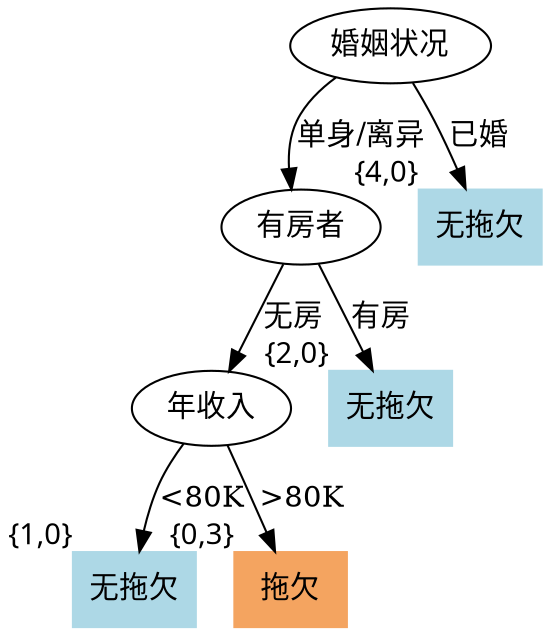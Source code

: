 digraph decisionTree1 {
	node [fontname=STKAITI shape=rect]
	A [label="有房者" shape=oval]
	B [label="无拖欠" color=lightblue style=filled xlabel="{4,0}"]
	C [label="婚姻状况" shape=oval]
	D [label="年收入" shape=oval]
	E [label="无拖欠" color=lightblue style=filled xlabel="{2,0}"]
	F [label="无拖欠" color=lightblue style=filled xlabel="{1,0}"]
	G [label="拖欠" color=sandybrown style=filled xlabel="{0,3}"]
	C -> B [label="已婚"]
	C -> A [label="单身/离异"]
	A -> E [label="有房"]
	A -> D [label="无房"]
	D -> F [label="<80K"]
	D -> G [label=">80K"]
}
